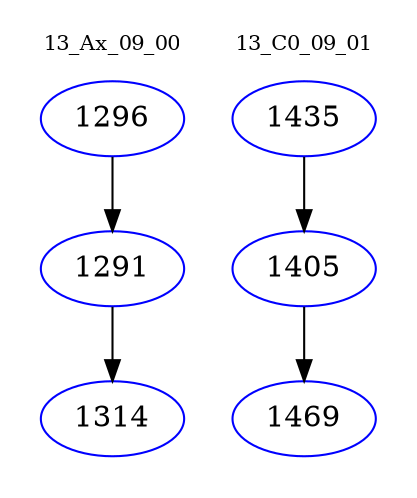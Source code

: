 digraph{
subgraph cluster_0 {
color = white
label = "13_Ax_09_00";
fontsize=10;
T0_1296 [label="1296", color="blue"]
T0_1296 -> T0_1291 [color="black"]
T0_1291 [label="1291", color="blue"]
T0_1291 -> T0_1314 [color="black"]
T0_1314 [label="1314", color="blue"]
}
subgraph cluster_1 {
color = white
label = "13_C0_09_01";
fontsize=10;
T1_1435 [label="1435", color="blue"]
T1_1435 -> T1_1405 [color="black"]
T1_1405 [label="1405", color="blue"]
T1_1405 -> T1_1469 [color="black"]
T1_1469 [label="1469", color="blue"]
}
}
